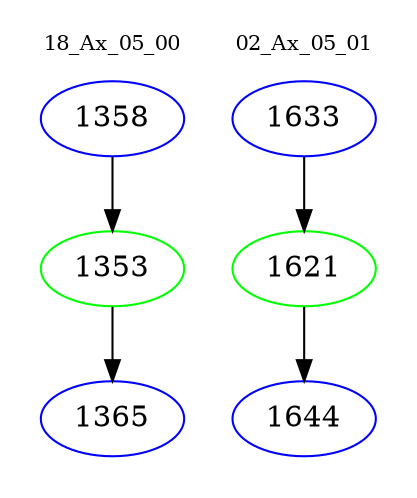 digraph{
subgraph cluster_0 {
color = white
label = "18_Ax_05_00";
fontsize=10;
T0_1358 [label="1358", color="blue"]
T0_1358 -> T0_1353 [color="black"]
T0_1353 [label="1353", color="green"]
T0_1353 -> T0_1365 [color="black"]
T0_1365 [label="1365", color="blue"]
}
subgraph cluster_1 {
color = white
label = "02_Ax_05_01";
fontsize=10;
T1_1633 [label="1633", color="blue"]
T1_1633 -> T1_1621 [color="black"]
T1_1621 [label="1621", color="green"]
T1_1621 -> T1_1644 [color="black"]
T1_1644 [label="1644", color="blue"]
}
}
